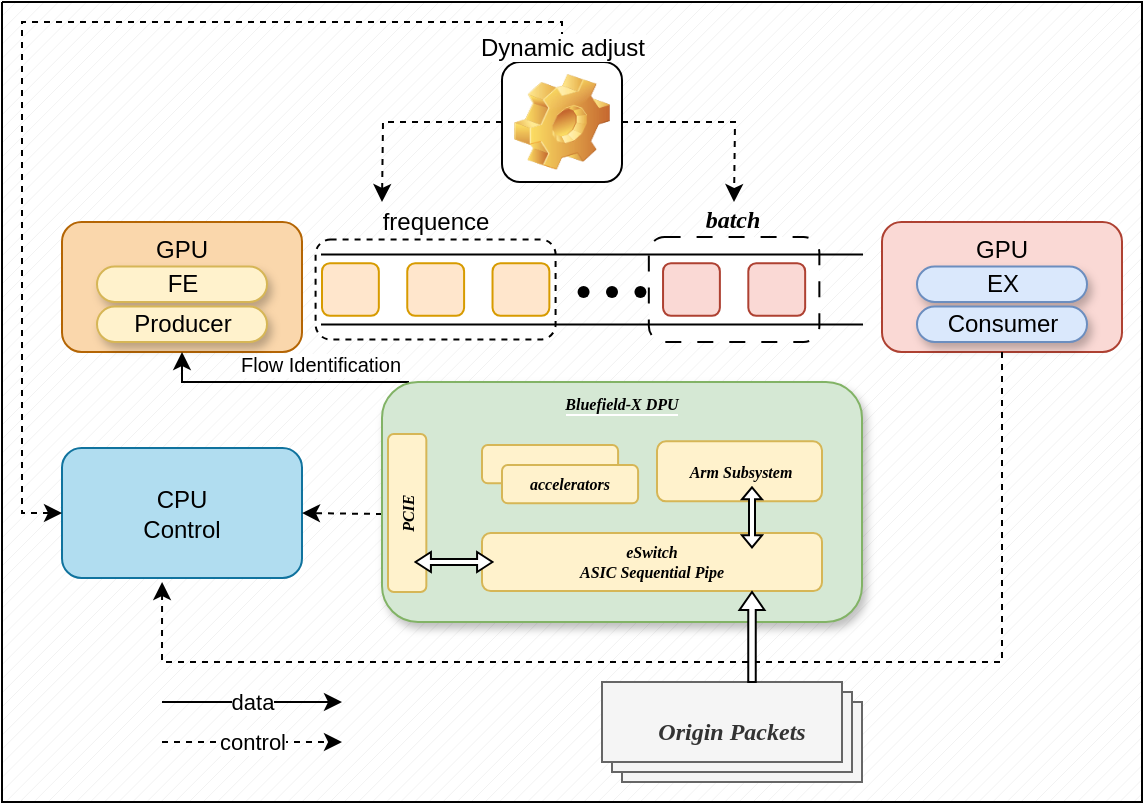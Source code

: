 <mxfile version="22.0.8" type="github">
  <diagram id="prtHgNgQTEPvFCAcTncT" name="Page-1">
    <mxGraphModel dx="786" dy="508" grid="1" gridSize="10" guides="1" tooltips="1" connect="1" arrows="1" fold="1" page="1" pageScale="1" pageWidth="827" pageHeight="1169" math="0" shadow="0">
      <root>
        <mxCell id="0" />
        <mxCell id="1" parent="0" />
        <mxCell id="h3xc0rW8kSccvoQkN_E7-281" value="" style="verticalLabelPosition=bottom;verticalAlign=top;html=1;shape=mxgraph.basic.patternFillRect;fillStyle=diag;step=5;fillStrokeWidth=0.2;fillStrokeColor=#dddddd;" vertex="1" parent="1">
          <mxGeometry x="10" y="290" width="570" height="400" as="geometry" />
        </mxCell>
        <mxCell id="h3xc0rW8kSccvoQkN_E7-231" value="Origin Packets" style="verticalLabelPosition=middle;verticalAlign=middle;html=1;shape=mxgraph.basic.layered_rect;dx=10;outlineConnect=0;whiteSpace=wrap;horizontal=1;fontStyle=3;labelPosition=center;align=center;fontFamily=Times New Roman;fillColor=#f5f5f5;fontColor=#333333;strokeColor=#666666;container=0;" vertex="1" parent="1">
          <mxGeometry x="310.0" y="630" width="130" height="50" as="geometry" />
        </mxCell>
        <mxCell id="h3xc0rW8kSccvoQkN_E7-232" value="CPU&lt;br&gt;Control" style="rounded=1;whiteSpace=wrap;html=1;fillColor=#b1ddf0;strokeColor=#10739e;container=0;" vertex="1" parent="1">
          <mxGeometry x="40" y="513" width="120" height="65" as="geometry" />
        </mxCell>
        <mxCell id="h3xc0rW8kSccvoQkN_E7-240" value="data" style="endArrow=classic;html=1;rounded=0;" edge="1" parent="1">
          <mxGeometry width="50" height="50" relative="1" as="geometry">
            <mxPoint x="90.0" y="640" as="sourcePoint" />
            <mxPoint x="180.0" y="640" as="targetPoint" />
          </mxGeometry>
        </mxCell>
        <mxCell id="h3xc0rW8kSccvoQkN_E7-241" value="control" style="endArrow=classic;html=1;rounded=0;dashed=1;" edge="1" parent="1">
          <mxGeometry width="50" height="50" relative="1" as="geometry">
            <mxPoint x="90.0" y="660" as="sourcePoint" />
            <mxPoint x="180.0" y="660" as="targetPoint" />
            <mxPoint as="offset" />
          </mxGeometry>
        </mxCell>
        <mxCell id="h3xc0rW8kSccvoQkN_E7-243" value="" style="endArrow=classic;html=1;rounded=0;entryX=1;entryY=0.5;entryDx=0;entryDy=0;dashed=1;" edge="1" parent="1" target="h3xc0rW8kSccvoQkN_E7-232">
          <mxGeometry width="50" height="50" relative="1" as="geometry">
            <mxPoint x="200" y="546" as="sourcePoint" />
            <mxPoint x="259" y="400" as="targetPoint" />
            <Array as="points" />
          </mxGeometry>
        </mxCell>
        <mxCell id="h3xc0rW8kSccvoQkN_E7-245" value="GPU&lt;br&gt;" style="rounded=1;whiteSpace=wrap;html=1;fillColor=#fad7ac;strokeColor=#b46504;verticalAlign=top;container=0;" vertex="1" parent="1">
          <mxGeometry x="40" y="400" width="120" height="65" as="geometry" />
        </mxCell>
        <mxCell id="h3xc0rW8kSccvoQkN_E7-247" value="" style="endArrow=classic;html=1;rounded=0;entryX=0.5;entryY=1;entryDx=0;entryDy=0;exitX=0.5;exitY=1;exitDx=0;exitDy=0;" edge="1" parent="1" source="h3xc0rW8kSccvoQkN_E7-223" target="h3xc0rW8kSccvoQkN_E7-245">
          <mxGeometry width="50" height="50" relative="1" as="geometry">
            <mxPoint x="200" y="600" as="sourcePoint" />
            <mxPoint x="250" y="550" as="targetPoint" />
            <Array as="points">
              <mxPoint x="213" y="480" />
              <mxPoint x="100" y="480" />
            </Array>
          </mxGeometry>
        </mxCell>
        <mxCell id="h3xc0rW8kSccvoQkN_E7-264" value="Flow Identification" style="edgeLabel;html=1;align=center;verticalAlign=bottom;resizable=0;points=[];fontSize=10;labelPosition=center;verticalLabelPosition=middle;container=0;" vertex="1" connectable="0" parent="h3xc0rW8kSccvoQkN_E7-247">
          <mxGeometry x="-0.086" y="-1" relative="1" as="geometry">
            <mxPoint as="offset" />
          </mxGeometry>
        </mxCell>
        <mxCell id="h3xc0rW8kSccvoQkN_E7-251" value="GPU" style="rounded=1;whiteSpace=wrap;html=1;fillColor=#fad9d5;strokeColor=#ae4132;verticalAlign=top;container=0;" vertex="1" parent="1">
          <mxGeometry x="450" y="400" width="120" height="65" as="geometry" />
        </mxCell>
        <mxCell id="h3xc0rW8kSccvoQkN_E7-252" value="" style="endArrow=classic;html=1;rounded=0;entryX=0.417;entryY=1.031;entryDx=0;entryDy=0;dashed=1;exitX=0.5;exitY=1;exitDx=0;exitDy=0;entryPerimeter=0;" edge="1" parent="1" source="h3xc0rW8kSccvoQkN_E7-251" target="h3xc0rW8kSccvoQkN_E7-232">
          <mxGeometry width="50" height="50" relative="1" as="geometry">
            <mxPoint x="210" y="556" as="sourcePoint" />
            <mxPoint x="170" y="556" as="targetPoint" />
            <Array as="points">
              <mxPoint x="510" y="620" />
              <mxPoint x="90" y="620" />
            </Array>
          </mxGeometry>
        </mxCell>
        <mxCell id="h3xc0rW8kSccvoQkN_E7-259" value="FE" style="rounded=1;whiteSpace=wrap;html=1;arcSize=50;fillColor=#fff2cc;strokeColor=#d6b656;shadow=1;fillStyle=auto;container=0;" vertex="1" parent="1">
          <mxGeometry x="57.5" y="422.25" width="85" height="17.75" as="geometry" />
        </mxCell>
        <mxCell id="h3xc0rW8kSccvoQkN_E7-263" value="Producer" style="rounded=1;whiteSpace=wrap;html=1;arcSize=50;fillColor=#fff2cc;strokeColor=#d6b656;shadow=1;container=0;" vertex="1" parent="1">
          <mxGeometry x="57.5" y="442.25" width="85" height="17.75" as="geometry" />
        </mxCell>
        <mxCell id="h3xc0rW8kSccvoQkN_E7-267" value="" style="edgeStyle=orthogonalEdgeStyle;rounded=0;orthogonalLoop=1;jettySize=auto;html=1;dashed=1;" edge="1" parent="1" source="h3xc0rW8kSccvoQkN_E7-265">
          <mxGeometry relative="1" as="geometry">
            <mxPoint x="376" y="390" as="targetPoint" />
          </mxGeometry>
        </mxCell>
        <mxCell id="h3xc0rW8kSccvoQkN_E7-273" style="edgeStyle=orthogonalEdgeStyle;rounded=0;orthogonalLoop=1;jettySize=auto;html=1;exitX=0;exitY=0.5;exitDx=0;exitDy=0;dashed=1;" edge="1" parent="1" source="h3xc0rW8kSccvoQkN_E7-265">
          <mxGeometry relative="1" as="geometry">
            <mxPoint x="200.0" y="390" as="targetPoint" />
          </mxGeometry>
        </mxCell>
        <mxCell id="h3xc0rW8kSccvoQkN_E7-277" style="edgeStyle=orthogonalEdgeStyle;rounded=0;orthogonalLoop=1;jettySize=auto;html=1;entryX=0;entryY=0.5;entryDx=0;entryDy=0;dashed=1;" edge="1" parent="1" source="h3xc0rW8kSccvoQkN_E7-265" target="h3xc0rW8kSccvoQkN_E7-232">
          <mxGeometry relative="1" as="geometry">
            <Array as="points">
              <mxPoint x="290" y="300" />
              <mxPoint x="20" y="300" />
              <mxPoint x="20" y="546" />
            </Array>
          </mxGeometry>
        </mxCell>
        <mxCell id="h3xc0rW8kSccvoQkN_E7-265" value="Dynamic adjust" style="icon;html=1;image=img/clipart/Gear_128x128.png;labelPosition=center;verticalLabelPosition=top;align=center;verticalAlign=bottom;container=0;" vertex="1" parent="1">
          <mxGeometry x="260" y="320" width="60" height="60" as="geometry" />
        </mxCell>
        <mxCell id="h3xc0rW8kSccvoQkN_E7-268" value="EX" style="rounded=1;whiteSpace=wrap;html=1;arcSize=50;fillColor=#dae8fc;strokeColor=#6c8ebf;shadow=1;fillStyle=auto;container=0;" vertex="1" parent="1">
          <mxGeometry x="467.5" y="422.25" width="85" height="17.75" as="geometry" />
        </mxCell>
        <mxCell id="h3xc0rW8kSccvoQkN_E7-269" value="Consumer" style="rounded=1;whiteSpace=wrap;html=1;arcSize=50;fillColor=#dae8fc;strokeColor=#6c8ebf;shadow=1;fillStyle=auto;container=0;" vertex="1" parent="1">
          <mxGeometry x="467.5" y="442.25" width="85" height="17.75" as="geometry" />
        </mxCell>
        <mxCell id="h3xc0rW8kSccvoQkN_E7-222" value="&lt;span style=&quot;background-color: rgb(213, 232, 212); font-size: 8px;&quot;&gt;Bluefield-X DPU&lt;/span&gt;" style="rounded=1;whiteSpace=wrap;html=1;fontStyle=3;fontFamily=Times New Roman;labelBackgroundColor=default;labelBorderColor=none;verticalAlign=top;fillColor=#d5e8d4;strokeColor=#82b366;shadow=1;fontSize=8;container=0;" vertex="1" parent="1">
          <mxGeometry x="200" y="480" width="240" height="120" as="geometry" />
        </mxCell>
        <mxCell id="h3xc0rW8kSccvoQkN_E7-223" value="&lt;font style=&quot;font-size: 8px;&quot;&gt;&lt;span style=&quot;font-size: 8px;&quot;&gt;&lt;span style=&quot;font-size: 8px;&quot;&gt;PCIE&lt;br style=&quot;font-size: 8px;&quot;&gt;&lt;/span&gt;&lt;/span&gt;&lt;/font&gt;" style="rounded=1;html=1;fillColor=#fff2cc;strokeColor=#d6b656;direction=west;fontStyle=3;verticalAlign=middle;horizontal=0;whiteSpace=wrap;fontSize=8;fontFamily=Times New Roman;container=0;" vertex="1" parent="1">
          <mxGeometry x="203" y="506" width="19.17" height="79" as="geometry" />
        </mxCell>
        <mxCell id="h3xc0rW8kSccvoQkN_E7-224" value="&lt;font style=&quot;font-size: 8px;&quot;&gt;eSwitch&lt;br&gt;&lt;span style=&quot;font-size: 8px;&quot;&gt;&lt;span style=&quot;font-size: 8px;&quot;&gt;ASIC Sequential Pipe&lt;br style=&quot;font-size: 8px;&quot;&gt;&lt;/span&gt;&lt;/span&gt;&lt;/font&gt;" style="rounded=1;html=1;fillColor=#fff2cc;strokeColor=#d6b656;direction=north;fontStyle=3;verticalAlign=middle;horizontal=1;whiteSpace=wrap;fontSize=8;fontFamily=Times New Roman;container=0;" vertex="1" parent="1">
          <mxGeometry x="250" y="555.5" width="170" height="29" as="geometry" />
        </mxCell>
        <mxCell id="h3xc0rW8kSccvoQkN_E7-225" value="&lt;font style=&quot;font-size: 8px;&quot;&gt;&lt;span style=&quot;font-size: 8px;&quot;&gt;&lt;span style=&quot;font-size: 8px;&quot;&gt;Arm Subsystem&lt;br style=&quot;font-size: 8px;&quot;&gt;&lt;/span&gt;&lt;/span&gt;&lt;/font&gt;" style="rounded=1;html=1;fillColor=#fff2cc;strokeColor=#d6b656;direction=north;fontStyle=3;verticalAlign=middle;horizontal=1;whiteSpace=wrap;fontSize=8;fontFamily=Times New Roman;container=0;" vertex="1" parent="1">
          <mxGeometry x="337.5" y="509.66" width="82.5" height="30" as="geometry" />
        </mxCell>
        <mxCell id="h3xc0rW8kSccvoQkN_E7-226" value="&lt;font style=&quot;font-size: 8px;&quot;&gt;&lt;span style=&quot;font-size: 8px;&quot;&gt;&lt;span style=&quot;font-size: 8px;&quot;&gt;&lt;br style=&quot;font-size: 8px;&quot;&gt;&lt;/span&gt;&lt;/span&gt;&lt;/font&gt;" style="rounded=1;html=1;fillColor=#fff2cc;strokeColor=#d6b656;direction=north;fontStyle=3;verticalAlign=middle;horizontal=1;whiteSpace=wrap;fontSize=8;fontFamily=Times New Roman;container=0;" vertex="1" parent="1">
          <mxGeometry x="250" y="511.5" width="68.05" height="19.17" as="geometry" />
        </mxCell>
        <mxCell id="h3xc0rW8kSccvoQkN_E7-227" value="&lt;font style=&quot;font-size: 8px;&quot;&gt;&lt;span style=&quot;font-size: 8px;&quot;&gt;&lt;span style=&quot;font-size: 8px;&quot;&gt;accelerators&lt;br style=&quot;font-size: 8px;&quot;&gt;&lt;/span&gt;&lt;/span&gt;&lt;/font&gt;" style="rounded=1;html=1;fillColor=#fff2cc;strokeColor=#d6b656;direction=north;fontStyle=3;verticalAlign=middle;horizontal=1;whiteSpace=wrap;fontSize=8;fontFamily=Times New Roman;container=0;" vertex="1" parent="1">
          <mxGeometry x="260" y="521.5" width="68.05" height="19.17" as="geometry" />
        </mxCell>
        <mxCell id="h3xc0rW8kSccvoQkN_E7-228" value="" style="shape=doubleArrow;direction=south;whiteSpace=wrap;html=1;fontFamily=Times New Roman;fontStyle=3;container=0;" vertex="1" parent="1">
          <mxGeometry x="380" y="532.67" width="10" height="30" as="geometry" />
        </mxCell>
        <mxCell id="h3xc0rW8kSccvoQkN_E7-229" value="" style="shape=doubleArrow;direction=south;whiteSpace=wrap;html=1;rotation=90;fontFamily=Times New Roman;fontStyle=3;container=0;" vertex="1" parent="1">
          <mxGeometry x="231" y="550.77" width="10" height="38.47" as="geometry" />
        </mxCell>
        <mxCell id="h3xc0rW8kSccvoQkN_E7-254" value="" style="shape=singleArrow;direction=north;whiteSpace=wrap;html=1;container=0;" vertex="1" parent="1">
          <mxGeometry x="378.75" y="585" width="12.5" height="45" as="geometry" />
        </mxCell>
        <mxCell id="h3xc0rW8kSccvoQkN_E7-275" value="frequence" style="rounded=1;whiteSpace=wrap;html=1;verticalAlign=bottom;labelPosition=center;verticalLabelPosition=top;align=center;dashed=1;container=0;" vertex="1" parent="1">
          <mxGeometry x="166.79" y="408.75" width="120" height="50" as="geometry" />
        </mxCell>
        <mxCell id="h3xc0rW8kSccvoQkN_E7-169" value="&lt;i&gt;&lt;b&gt;&lt;font face=&quot;Times New Roman&quot;&gt;batch&lt;/font&gt;&lt;/b&gt;&lt;/i&gt;" style="rounded=1;whiteSpace=wrap;html=1;gradientColor=none;dashed=1;dashPattern=8 8;labelPosition=center;verticalLabelPosition=top;align=center;verticalAlign=bottom;container=0;" vertex="1" parent="1">
          <mxGeometry x="333.421" y="407.5" width="85.263" height="52.5" as="geometry" />
        </mxCell>
        <mxCell id="h3xc0rW8kSccvoQkN_E7-78" value="" style="shape=partialRectangle;whiteSpace=wrap;html=1;left=0;right=0;fillColor=none;container=0;" vertex="1" parent="1">
          <mxGeometry x="170" y="416.25" width="270" height="35" as="geometry" />
        </mxCell>
        <mxCell id="h3xc0rW8kSccvoQkN_E7-80" value="" style="rounded=1;whiteSpace=wrap;html=1;fillColor=#fad9d5;strokeColor=#ae4132;container=0;" vertex="1" parent="1">
          <mxGeometry x="340.526" y="420.625" width="28.421" height="26.25" as="geometry" />
        </mxCell>
        <mxCell id="h3xc0rW8kSccvoQkN_E7-81" value="" style="rounded=1;whiteSpace=wrap;html=1;fillColor=#fad9d5;strokeColor=#ae4132;container=0;" vertex="1" parent="1">
          <mxGeometry x="383.158" y="420.625" width="28.421" height="26.25" as="geometry" />
        </mxCell>
        <mxCell id="h3xc0rW8kSccvoQkN_E7-83" value="" style="rounded=1;whiteSpace=wrap;html=1;fillColor=#ffe6cc;strokeColor=#d79b00;container=0;" vertex="1" parent="1">
          <mxGeometry x="170" y="420.625" width="28.421" height="26.25" as="geometry" />
        </mxCell>
        <mxCell id="h3xc0rW8kSccvoQkN_E7-84" value="" style="rounded=1;whiteSpace=wrap;html=1;fillColor=#ffe6cc;strokeColor=#d79b00;container=0;" vertex="1" parent="1">
          <mxGeometry x="212.632" y="420.625" width="28.421" height="26.25" as="geometry" />
        </mxCell>
        <mxCell id="h3xc0rW8kSccvoQkN_E7-85" value="" style="shape=waypoint;sketch=0;fillStyle=solid;size=6;pointerEvents=1;points=[];fillColor=none;resizable=0;rotatable=0;perimeter=centerPerimeter;snapToPoint=1;container=0;" vertex="1" parent="1">
          <mxGeometry x="290.789" y="425" width="20" height="20" as="geometry" />
        </mxCell>
        <mxCell id="h3xc0rW8kSccvoQkN_E7-86" value="" style="shape=waypoint;sketch=0;fillStyle=solid;size=6;pointerEvents=1;points=[];fillColor=none;resizable=0;rotatable=0;perimeter=centerPerimeter;snapToPoint=1;container=0;" vertex="1" parent="1">
          <mxGeometry x="305" y="425" width="20" height="20" as="geometry" />
        </mxCell>
        <mxCell id="h3xc0rW8kSccvoQkN_E7-87" value="" style="shape=waypoint;sketch=0;fillStyle=solid;size=6;pointerEvents=1;points=[];fillColor=none;resizable=0;rotatable=0;perimeter=centerPerimeter;snapToPoint=1;container=0;" vertex="1" parent="1">
          <mxGeometry x="319.211" y="425" width="20" height="20" as="geometry" />
        </mxCell>
        <mxCell id="h3xc0rW8kSccvoQkN_E7-123" value="" style="rounded=1;whiteSpace=wrap;html=1;fillColor=#ffe6cc;strokeColor=#d79b00;container=0;" vertex="1" parent="1">
          <mxGeometry x="255.263" y="420.625" width="28.421" height="26.25" as="geometry" />
        </mxCell>
      </root>
    </mxGraphModel>
  </diagram>
</mxfile>
